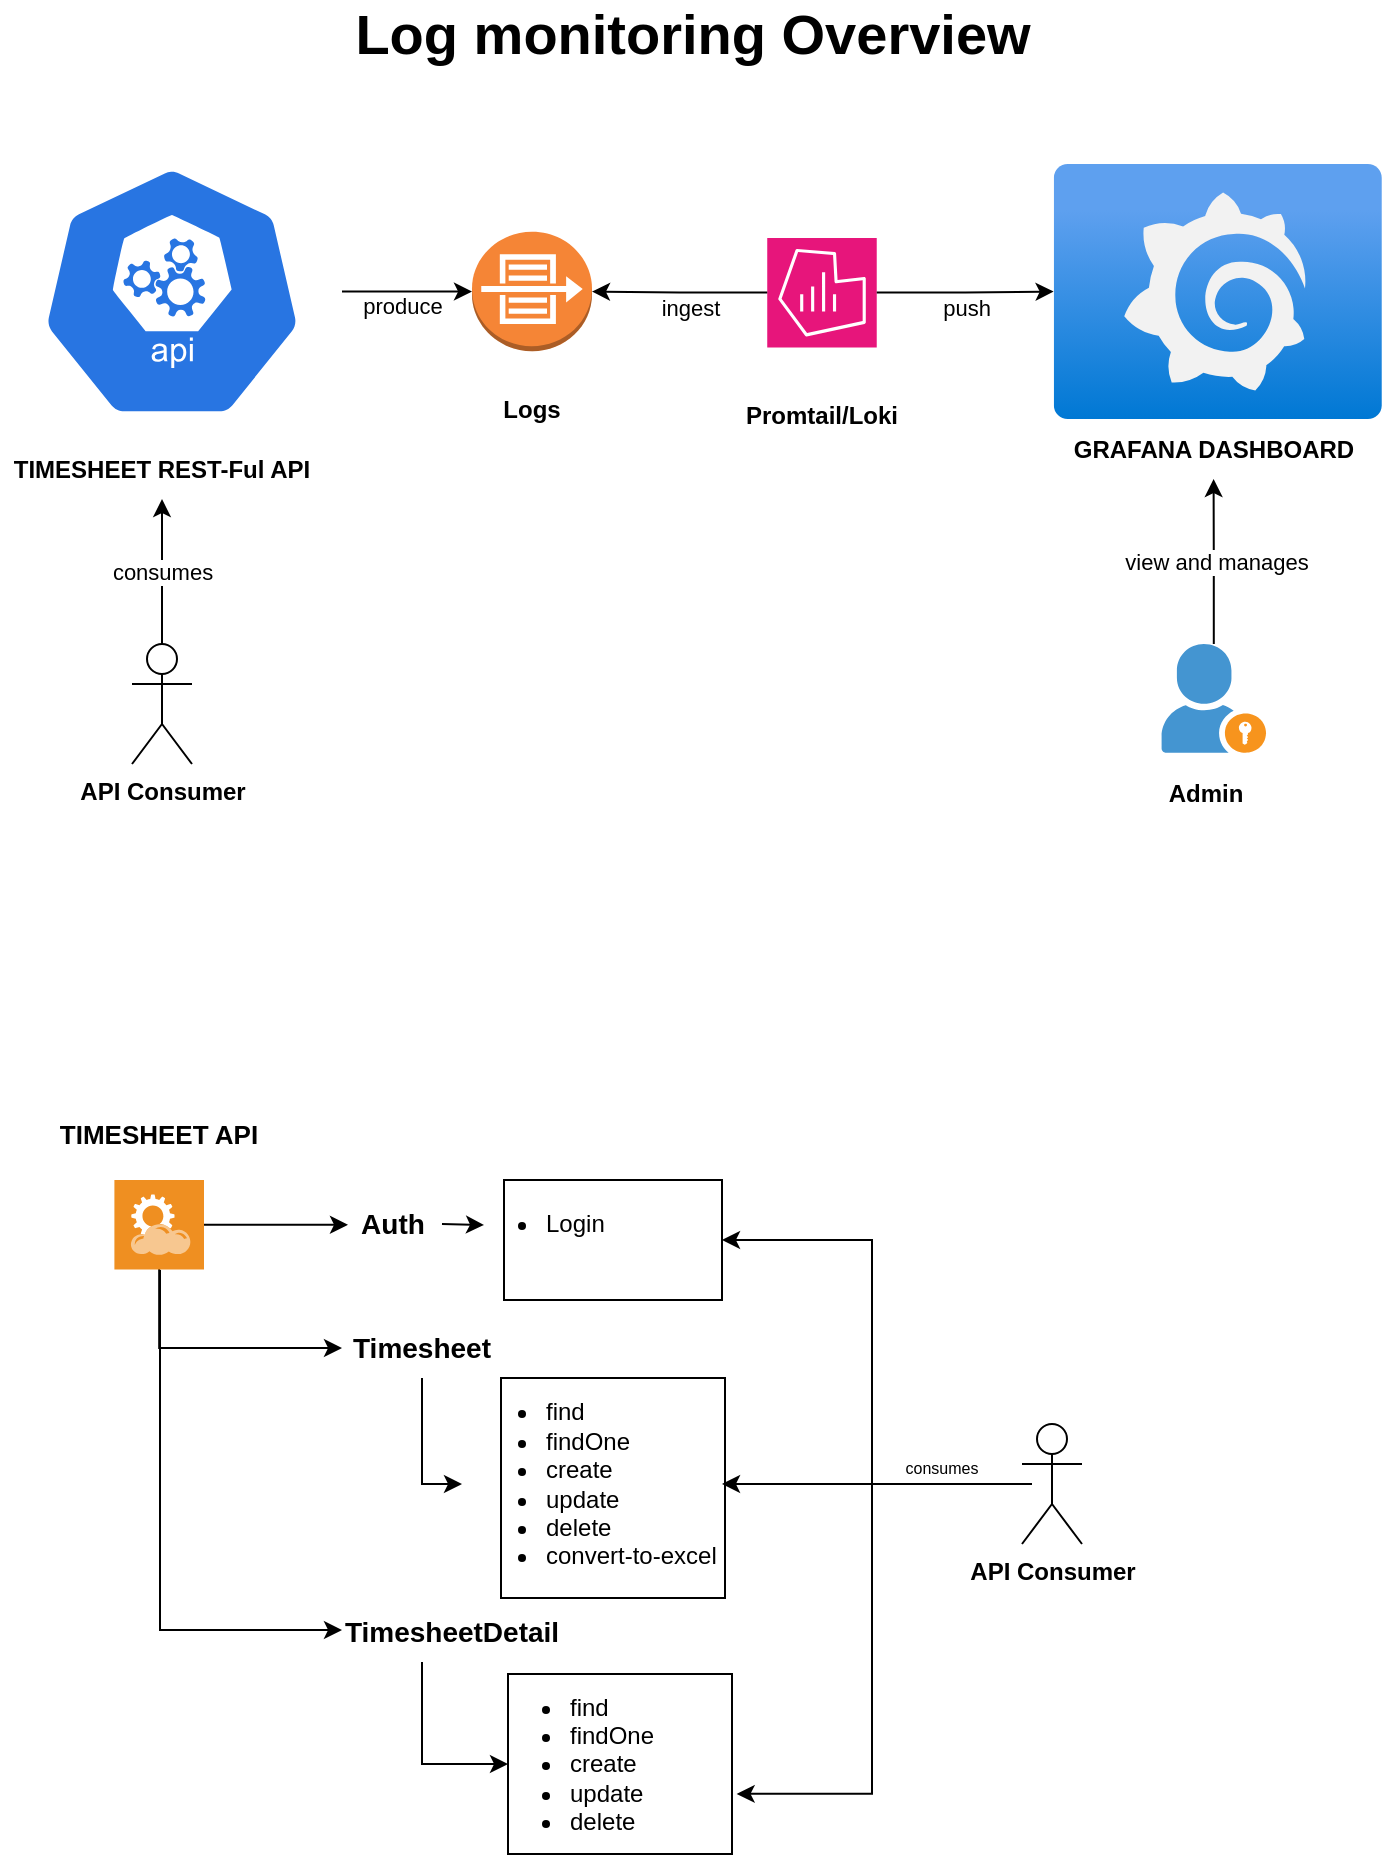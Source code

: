<mxfile version="22.1.3" type="github">
  <diagram name="Page-1" id="UmZUJm98hy-MjdlWRy2L">
    <mxGraphModel dx="989" dy="622" grid="1" gridSize="10" guides="1" tooltips="1" connect="1" arrows="1" fold="1" page="1" pageScale="1" pageWidth="850" pageHeight="1100" math="0" shadow="0">
      <root>
        <mxCell id="0" />
        <mxCell id="1" parent="0" />
        <mxCell id="IkE8e9DSJf4OaHcmCH7N-23" value="" style="group" parent="1" vertex="1" connectable="0">
          <mxGeometry x="612" y="410" width="160" height="94.4" as="geometry" />
        </mxCell>
        <mxCell id="IkE8e9DSJf4OaHcmCH7N-15" value="" style="shadow=0;dashed=0;html=1;strokeColor=none;fillColor=#4495D1;labelPosition=center;verticalLabelPosition=bottom;verticalAlign=top;align=center;outlineConnect=0;shape=mxgraph.veeam.portal_admin;" parent="IkE8e9DSJf4OaHcmCH7N-23" vertex="1">
          <mxGeometry x="57.8" width="52.2" height="54.4" as="geometry" />
        </mxCell>
        <mxCell id="IkE8e9DSJf4OaHcmCH7N-19" value="&lt;b&gt;Admin&lt;/b&gt;" style="text;html=1;strokeColor=none;fillColor=none;align=center;verticalAlign=middle;whiteSpace=wrap;rounded=0;" parent="IkE8e9DSJf4OaHcmCH7N-23" vertex="1">
          <mxGeometry y="60.4" width="160" height="30" as="geometry" />
        </mxCell>
        <mxCell id="IkE8e9DSJf4OaHcmCH7N-33" value="" style="group" parent="1" vertex="1" connectable="0">
          <mxGeometry x="90" y="170" width="690" height="167.51" as="geometry" />
        </mxCell>
        <mxCell id="IkE8e9DSJf4OaHcmCH7N-20" value="" style="group" parent="IkE8e9DSJf4OaHcmCH7N-33" vertex="1" connectable="0">
          <mxGeometry width="170" height="167.51" as="geometry" />
        </mxCell>
        <mxCell id="IkE8e9DSJf4OaHcmCH7N-3" value="" style="sketch=0;html=1;dashed=0;whitespace=wrap;fillColor=#2875E2;strokeColor=#ffffff;points=[[0.005,0.63,0],[0.1,0.2,0],[0.9,0.2,0],[0.5,0,0],[0.995,0.63,0],[0.72,0.99,0],[0.5,1,0],[0.28,0.99,0]];verticalLabelPosition=bottom;align=center;verticalAlign=top;shape=mxgraph.kubernetes.icon;prIcon=api" parent="IkE8e9DSJf4OaHcmCH7N-20" vertex="1">
          <mxGeometry width="170" height="127.5" as="geometry" />
        </mxCell>
        <mxCell id="IkE8e9DSJf4OaHcmCH7N-6" value="&lt;b&gt;TIMESHEET REST-Ful API&lt;/b&gt;" style="text;html=1;strokeColor=none;fillColor=none;align=center;verticalAlign=middle;whiteSpace=wrap;rounded=0;" parent="IkE8e9DSJf4OaHcmCH7N-20" vertex="1">
          <mxGeometry y="137.51" width="160" height="30" as="geometry" />
        </mxCell>
        <mxCell id="IkE8e9DSJf4OaHcmCH7N-24" value="" style="group" parent="IkE8e9DSJf4OaHcmCH7N-33" vertex="1" connectable="0">
          <mxGeometry x="225" y="33.87" width="80" height="103.64" as="geometry" />
        </mxCell>
        <mxCell id="IkE8e9DSJf4OaHcmCH7N-2" value="" style="outlineConnect=0;dashed=0;verticalLabelPosition=bottom;verticalAlign=top;align=center;html=1;shape=mxgraph.aws3.flow_logs;fillColor=#F58536;gradientColor=none;" parent="IkE8e9DSJf4OaHcmCH7N-24" vertex="1">
          <mxGeometry x="10" width="60" height="59.75" as="geometry" />
        </mxCell>
        <mxCell id="IkE8e9DSJf4OaHcmCH7N-13" value="&lt;b&gt;Logs&lt;/b&gt;" style="text;html=1;strokeColor=none;fillColor=none;align=center;verticalAlign=middle;whiteSpace=wrap;rounded=0;" parent="IkE8e9DSJf4OaHcmCH7N-24" vertex="1">
          <mxGeometry y="73.64" width="80" height="30" as="geometry" />
        </mxCell>
        <mxCell id="IkE8e9DSJf4OaHcmCH7N-25" value="" style="group" parent="IkE8e9DSJf4OaHcmCH7N-33" vertex="1" connectable="0">
          <mxGeometry x="370" y="36.94" width="80" height="103.64" as="geometry" />
        </mxCell>
        <mxCell id="IkE8e9DSJf4OaHcmCH7N-5" value="" style="sketch=0;points=[[0,0,0],[0.25,0,0],[0.5,0,0],[0.75,0,0],[1,0,0],[0,1,0],[0.25,1,0],[0.5,1,0],[0.75,1,0],[1,1,0],[0,0.25,0],[0,0.5,0],[0,0.75,0],[1,0.25,0],[1,0.5,0],[1,0.75,0]];points=[[0,0,0],[0.25,0,0],[0.5,0,0],[0.75,0,0],[1,0,0],[0,1,0],[0.25,1,0],[0.5,1,0],[0.75,1,0],[1,1,0],[0,0.25,0],[0,0.5,0],[0,0.75,0],[1,0.25,0],[1,0.5,0],[1,0.75,0]];outlineConnect=0;fontColor=#232F3E;fillColor=#E7157B;strokeColor=#ffffff;dashed=0;verticalLabelPosition=bottom;verticalAlign=top;align=center;html=1;fontSize=12;fontStyle=0;aspect=fixed;shape=mxgraph.aws4.resourceIcon;resIcon=mxgraph.aws4.managed_service_for_grafana;" parent="IkE8e9DSJf4OaHcmCH7N-25" vertex="1">
          <mxGeometry x="12.62" width="54.75" height="54.75" as="geometry" />
        </mxCell>
        <mxCell id="IkE8e9DSJf4OaHcmCH7N-14" value="&lt;b&gt;Promtail/Loki&lt;/b&gt;" style="text;html=1;strokeColor=none;fillColor=none;align=center;verticalAlign=middle;whiteSpace=wrap;rounded=0;" parent="IkE8e9DSJf4OaHcmCH7N-25" vertex="1">
          <mxGeometry y="73.64" width="80" height="30" as="geometry" />
        </mxCell>
        <mxCell id="IkE8e9DSJf4OaHcmCH7N-26" value="" style="group" parent="IkE8e9DSJf4OaHcmCH7N-33" vertex="1" connectable="0">
          <mxGeometry x="525.8" width="164.2" height="157.5" as="geometry" />
        </mxCell>
        <mxCell id="IkE8e9DSJf4OaHcmCH7N-4" value="" style="image;aspect=fixed;html=1;points=[];align=center;fontSize=12;image=img/lib/azure2/other/Grafana.svg;" parent="IkE8e9DSJf4OaHcmCH7N-26" vertex="1">
          <mxGeometry width="164.2" height="127.5" as="geometry" />
        </mxCell>
        <mxCell id="IkE8e9DSJf4OaHcmCH7N-7" value="&lt;b&gt;GRAFANA DASHBOARD&lt;/b&gt;" style="text;html=1;strokeColor=none;fillColor=none;align=center;verticalAlign=middle;whiteSpace=wrap;rounded=0;" parent="IkE8e9DSJf4OaHcmCH7N-26" vertex="1">
          <mxGeometry y="127.5" width="160" height="30" as="geometry" />
        </mxCell>
        <mxCell id="IkE8e9DSJf4OaHcmCH7N-27" value="" style="edgeStyle=orthogonalEdgeStyle;rounded=0;orthogonalLoop=1;jettySize=auto;html=1;" parent="IkE8e9DSJf4OaHcmCH7N-33" source="IkE8e9DSJf4OaHcmCH7N-3" target="IkE8e9DSJf4OaHcmCH7N-2" edge="1">
          <mxGeometry relative="1" as="geometry" />
        </mxCell>
        <mxCell id="IkE8e9DSJf4OaHcmCH7N-30" value="produce" style="edgeLabel;html=1;align=center;verticalAlign=middle;resizable=0;points=[];" parent="IkE8e9DSJf4OaHcmCH7N-27" vertex="1" connectable="0">
          <mxGeometry x="-0.549" y="-7" relative="1" as="geometry">
            <mxPoint x="15" as="offset" />
          </mxGeometry>
        </mxCell>
        <mxCell id="IkE8e9DSJf4OaHcmCH7N-28" value="" style="edgeStyle=orthogonalEdgeStyle;rounded=0;orthogonalLoop=1;jettySize=auto;html=1;" parent="IkE8e9DSJf4OaHcmCH7N-33" source="IkE8e9DSJf4OaHcmCH7N-5" target="IkE8e9DSJf4OaHcmCH7N-2" edge="1">
          <mxGeometry relative="1" as="geometry" />
        </mxCell>
        <mxCell id="IkE8e9DSJf4OaHcmCH7N-31" value="ingest" style="edgeLabel;html=1;align=center;verticalAlign=middle;resizable=0;points=[];" parent="IkE8e9DSJf4OaHcmCH7N-28" vertex="1" connectable="0">
          <mxGeometry x="0.042" y="2" relative="1" as="geometry">
            <mxPoint x="7" y="6" as="offset" />
          </mxGeometry>
        </mxCell>
        <mxCell id="IkE8e9DSJf4OaHcmCH7N-29" value="" style="edgeStyle=orthogonalEdgeStyle;rounded=0;orthogonalLoop=1;jettySize=auto;html=1;" parent="IkE8e9DSJf4OaHcmCH7N-33" source="IkE8e9DSJf4OaHcmCH7N-5" target="IkE8e9DSJf4OaHcmCH7N-4" edge="1">
          <mxGeometry relative="1" as="geometry" />
        </mxCell>
        <mxCell id="IkE8e9DSJf4OaHcmCH7N-32" value="push" style="edgeLabel;html=1;align=center;verticalAlign=middle;resizable=0;points=[];" parent="IkE8e9DSJf4OaHcmCH7N-29" vertex="1" connectable="0">
          <mxGeometry x="-0.112" y="-2" relative="1" as="geometry">
            <mxPoint x="5" y="5" as="offset" />
          </mxGeometry>
        </mxCell>
        <mxCell id="IkE8e9DSJf4OaHcmCH7N-35" value="" style="edgeStyle=orthogonalEdgeStyle;rounded=0;orthogonalLoop=1;jettySize=auto;html=1;" parent="1" source="IkE8e9DSJf4OaHcmCH7N-34" target="IkE8e9DSJf4OaHcmCH7N-6" edge="1">
          <mxGeometry relative="1" as="geometry" />
        </mxCell>
        <mxCell id="IkE8e9DSJf4OaHcmCH7N-36" value="consumes" style="edgeLabel;html=1;align=center;verticalAlign=middle;resizable=0;points=[];" parent="IkE8e9DSJf4OaHcmCH7N-35" vertex="1" connectable="0">
          <mxGeometry x="0.007" relative="1" as="geometry">
            <mxPoint as="offset" />
          </mxGeometry>
        </mxCell>
        <mxCell id="IkE8e9DSJf4OaHcmCH7N-34" value="&lt;b&gt;API Consumer&lt;/b&gt;" style="shape=umlActor;verticalLabelPosition=bottom;verticalAlign=top;html=1;outlineConnect=0;" parent="1" vertex="1">
          <mxGeometry x="155" y="410" width="30" height="60" as="geometry" />
        </mxCell>
        <mxCell id="IkE8e9DSJf4OaHcmCH7N-37" value="" style="edgeStyle=orthogonalEdgeStyle;rounded=0;orthogonalLoop=1;jettySize=auto;html=1;" parent="1" source="IkE8e9DSJf4OaHcmCH7N-15" target="IkE8e9DSJf4OaHcmCH7N-7" edge="1">
          <mxGeometry relative="1" as="geometry" />
        </mxCell>
        <mxCell id="IkE8e9DSJf4OaHcmCH7N-38" value="view and manages" style="edgeLabel;html=1;align=center;verticalAlign=middle;resizable=0;points=[];" parent="IkE8e9DSJf4OaHcmCH7N-37" vertex="1" connectable="0">
          <mxGeometry x="-0.001" y="-1" relative="1" as="geometry">
            <mxPoint as="offset" />
          </mxGeometry>
        </mxCell>
        <mxCell id="IkE8e9DSJf4OaHcmCH7N-39" value="&lt;b&gt;&lt;font style=&quot;font-size: 28px;&quot;&gt;Log monitoring Overview&lt;/font&gt;&lt;/b&gt;" style="text;html=1;strokeColor=none;fillColor=none;align=center;verticalAlign=middle;whiteSpace=wrap;rounded=0;" parent="1" vertex="1">
          <mxGeometry x="263" y="90" width="345" height="30" as="geometry" />
        </mxCell>
        <mxCell id="RZwhvctcLquMt1JPsXWP-3" value="&lt;b&gt;&lt;font style=&quot;font-size: 13px;&quot;&gt;TIMESHEET API&lt;/font&gt;&lt;/b&gt;" style="text;html=1;strokeColor=none;fillColor=none;align=center;verticalAlign=middle;whiteSpace=wrap;rounded=0;" vertex="1" parent="1">
          <mxGeometry x="111.1" y="650" width="115" height="10" as="geometry" />
        </mxCell>
        <mxCell id="RZwhvctcLquMt1JPsXWP-13" style="edgeStyle=orthogonalEdgeStyle;rounded=0;orthogonalLoop=1;jettySize=auto;html=1;" edge="1" parent="1" target="RZwhvctcLquMt1JPsXWP-8">
          <mxGeometry relative="1" as="geometry">
            <mxPoint x="395.0" y="700" as="targetPoint" />
            <mxPoint x="310" y="700" as="sourcePoint" />
          </mxGeometry>
        </mxCell>
        <mxCell id="RZwhvctcLquMt1JPsXWP-6" value="&lt;font size=&quot;1&quot; style=&quot;&quot;&gt;&lt;b style=&quot;font-size: 14px;&quot;&gt;Auth&lt;/b&gt;&lt;/font&gt;" style="text;html=1;strokeColor=none;fillColor=none;align=center;verticalAlign=middle;whiteSpace=wrap;rounded=0;" vertex="1" parent="1">
          <mxGeometry x="263" y="685.4" width="45" height="30" as="geometry" />
        </mxCell>
        <mxCell id="RZwhvctcLquMt1JPsXWP-23" value="" style="rounded=0;whiteSpace=wrap;html=1;" vertex="1" parent="1">
          <mxGeometry x="341" y="678" width="109" height="60" as="geometry" />
        </mxCell>
        <mxCell id="RZwhvctcLquMt1JPsXWP-8" value="&lt;ul&gt;&lt;li&gt;Login&lt;/li&gt;&lt;/ul&gt;" style="text;html=1;strokeColor=none;fillColor=none;align=left;verticalAlign=middle;whiteSpace=wrap;rounded=0;" vertex="1" parent="1">
          <mxGeometry x="320" y="685.4" width="70" height="30" as="geometry" />
        </mxCell>
        <mxCell id="RZwhvctcLquMt1JPsXWP-10" value="&lt;font size=&quot;1&quot; style=&quot;&quot;&gt;&lt;b style=&quot;font-size: 14px;&quot;&gt;Timesheet&lt;/b&gt;&lt;/font&gt;" style="text;html=1;strokeColor=none;fillColor=none;align=center;verticalAlign=middle;whiteSpace=wrap;rounded=0;" vertex="1" parent="1">
          <mxGeometry x="270" y="747" width="60" height="30" as="geometry" />
        </mxCell>
        <mxCell id="RZwhvctcLquMt1JPsXWP-11" value="" style="edgeStyle=orthogonalEdgeStyle;rounded=0;orthogonalLoop=1;jettySize=auto;html=1;entryX=0;entryY=0.5;entryDx=0;entryDy=0;" edge="1" parent="1" source="RZwhvctcLquMt1JPsXWP-4" target="RZwhvctcLquMt1JPsXWP-6">
          <mxGeometry relative="1" as="geometry">
            <mxPoint x="242" y="696" as="targetPoint" />
          </mxGeometry>
        </mxCell>
        <mxCell id="RZwhvctcLquMt1JPsXWP-22" value="" style="rounded=0;whiteSpace=wrap;html=1;" vertex="1" parent="1">
          <mxGeometry x="339.5" y="777" width="112" height="110" as="geometry" />
        </mxCell>
        <mxCell id="RZwhvctcLquMt1JPsXWP-15" value="&lt;ul&gt;&lt;li&gt;find&lt;/li&gt;&lt;li&gt;findOne&lt;/li&gt;&lt;li&gt;create&lt;/li&gt;&lt;li&gt;update&lt;/li&gt;&lt;li&gt;delete&lt;/li&gt;&lt;li&gt;convert-to-excel&lt;/li&gt;&lt;/ul&gt;" style="text;html=1;strokeColor=none;fillColor=none;align=left;verticalAlign=middle;whiteSpace=wrap;rounded=0;" vertex="1" parent="1">
          <mxGeometry x="320" y="815" width="130" height="30" as="geometry" />
        </mxCell>
        <mxCell id="RZwhvctcLquMt1JPsXWP-16" value="" style="edgeStyle=orthogonalEdgeStyle;rounded=0;orthogonalLoop=1;jettySize=auto;html=1;entryX=0;entryY=0.5;entryDx=0;entryDy=0;" edge="1" parent="1" source="RZwhvctcLquMt1JPsXWP-10" target="RZwhvctcLquMt1JPsXWP-15">
          <mxGeometry relative="1" as="geometry" />
        </mxCell>
        <mxCell id="RZwhvctcLquMt1JPsXWP-31" value="" style="group" vertex="1" connectable="0" parent="1">
          <mxGeometry x="285" y="889" width="170" height="126" as="geometry" />
        </mxCell>
        <mxCell id="RZwhvctcLquMt1JPsXWP-25" value="&lt;font size=&quot;1&quot; style=&quot;&quot;&gt;&lt;b style=&quot;font-size: 14px;&quot;&gt;TimesheetDetail&lt;/b&gt;&lt;/font&gt;" style="text;html=1;strokeColor=none;fillColor=none;align=center;verticalAlign=middle;whiteSpace=wrap;rounded=0;" vertex="1" parent="RZwhvctcLquMt1JPsXWP-31">
          <mxGeometry width="60" height="30" as="geometry" />
        </mxCell>
        <mxCell id="RZwhvctcLquMt1JPsXWP-26" value="" style="whiteSpace=wrap;html=1;align=left;" vertex="1" parent="RZwhvctcLquMt1JPsXWP-31">
          <mxGeometry x="58" y="36" width="112" height="90" as="geometry" />
        </mxCell>
        <mxCell id="RZwhvctcLquMt1JPsXWP-27" value="" style="edgeStyle=orthogonalEdgeStyle;rounded=0;orthogonalLoop=1;jettySize=auto;html=1;entryX=0;entryY=0.5;entryDx=0;entryDy=0;" edge="1" parent="RZwhvctcLquMt1JPsXWP-31" source="RZwhvctcLquMt1JPsXWP-25" target="RZwhvctcLquMt1JPsXWP-26">
          <mxGeometry relative="1" as="geometry">
            <Array as="points">
              <mxPoint x="15" y="81" />
            </Array>
          </mxGeometry>
        </mxCell>
        <mxCell id="RZwhvctcLquMt1JPsXWP-28" value="&lt;ul&gt;&lt;li&gt;find&lt;/li&gt;&lt;li&gt;findOne&lt;/li&gt;&lt;li&gt;create&lt;/li&gt;&lt;li&gt;update&lt;/li&gt;&lt;li&gt;delete&lt;/li&gt;&lt;/ul&gt;" style="text;html=1;strokeColor=none;fillColor=none;align=left;verticalAlign=middle;whiteSpace=wrap;rounded=0;" vertex="1" parent="RZwhvctcLquMt1JPsXWP-31">
          <mxGeometry x="47" y="56" width="100" height="50" as="geometry" />
        </mxCell>
        <mxCell id="RZwhvctcLquMt1JPsXWP-32" value="" style="endArrow=classic;html=1;rounded=0;edgeStyle=orthogonalEdgeStyle;" edge="1" parent="1">
          <mxGeometry width="50" height="50" relative="1" as="geometry">
            <mxPoint x="168.586" y="715" as="sourcePoint" />
            <mxPoint x="260" y="762" as="targetPoint" />
            <Array as="points">
              <mxPoint x="169" y="762" />
            </Array>
          </mxGeometry>
        </mxCell>
        <mxCell id="RZwhvctcLquMt1JPsXWP-33" style="edgeStyle=orthogonalEdgeStyle;rounded=0;orthogonalLoop=1;jettySize=auto;html=1;" edge="1" parent="1">
          <mxGeometry relative="1" as="geometry">
            <mxPoint x="169" y="723" as="sourcePoint" />
            <mxPoint x="260" y="903" as="targetPoint" />
            <Array as="points">
              <mxPoint x="169" y="903" />
            </Array>
          </mxGeometry>
        </mxCell>
        <mxCell id="RZwhvctcLquMt1JPsXWP-4" value="" style="shadow=0;dashed=0;html=1;strokeColor=none;fillColor=#EF8F21;labelPosition=center;verticalLabelPosition=bottom;verticalAlign=top;align=center;outlineConnect=0;shape=mxgraph.veeam.2d.restful_apis;" vertex="1" parent="1">
          <mxGeometry x="146.2" y="678" width="44.8" height="44.8" as="geometry" />
        </mxCell>
        <mxCell id="RZwhvctcLquMt1JPsXWP-41" style="edgeStyle=orthogonalEdgeStyle;rounded=0;orthogonalLoop=1;jettySize=auto;html=1;entryX=1;entryY=0.5;entryDx=0;entryDy=0;" edge="1" parent="1" source="RZwhvctcLquMt1JPsXWP-35" target="RZwhvctcLquMt1JPsXWP-15">
          <mxGeometry relative="1" as="geometry" />
        </mxCell>
        <mxCell id="RZwhvctcLquMt1JPsXWP-42" style="edgeStyle=orthogonalEdgeStyle;rounded=0;orthogonalLoop=1;jettySize=auto;html=1;entryX=1;entryY=0.5;entryDx=0;entryDy=0;" edge="1" parent="1" source="RZwhvctcLquMt1JPsXWP-35" target="RZwhvctcLquMt1JPsXWP-23">
          <mxGeometry relative="1" as="geometry" />
        </mxCell>
        <mxCell id="RZwhvctcLquMt1JPsXWP-35" value="&lt;b&gt;API Consumer&lt;/b&gt;" style="shape=umlActor;verticalLabelPosition=bottom;verticalAlign=top;html=1;outlineConnect=0;" vertex="1" parent="1">
          <mxGeometry x="600" y="800" width="30" height="60" as="geometry" />
        </mxCell>
        <mxCell id="RZwhvctcLquMt1JPsXWP-43" style="edgeStyle=orthogonalEdgeStyle;rounded=0;orthogonalLoop=1;jettySize=auto;html=1;entryX=1.003;entryY=0.666;entryDx=0;entryDy=0;entryPerimeter=0;" edge="1" parent="1">
          <mxGeometry relative="1" as="geometry">
            <mxPoint x="605" y="830.029" as="sourcePoint" />
            <mxPoint x="457.327" y="984.94" as="targetPoint" />
            <Array as="points">
              <mxPoint x="525" y="830" />
              <mxPoint x="525" y="985" />
            </Array>
          </mxGeometry>
        </mxCell>
        <mxCell id="RZwhvctcLquMt1JPsXWP-46" value="&lt;font style=&quot;font-size: 8px;&quot;&gt;consumes&lt;/font&gt;" style="text;html=1;strokeColor=none;fillColor=none;align=center;verticalAlign=middle;whiteSpace=wrap;rounded=0;" vertex="1" parent="1">
          <mxGeometry x="530" y="806" width="60" height="30" as="geometry" />
        </mxCell>
      </root>
    </mxGraphModel>
  </diagram>
</mxfile>

